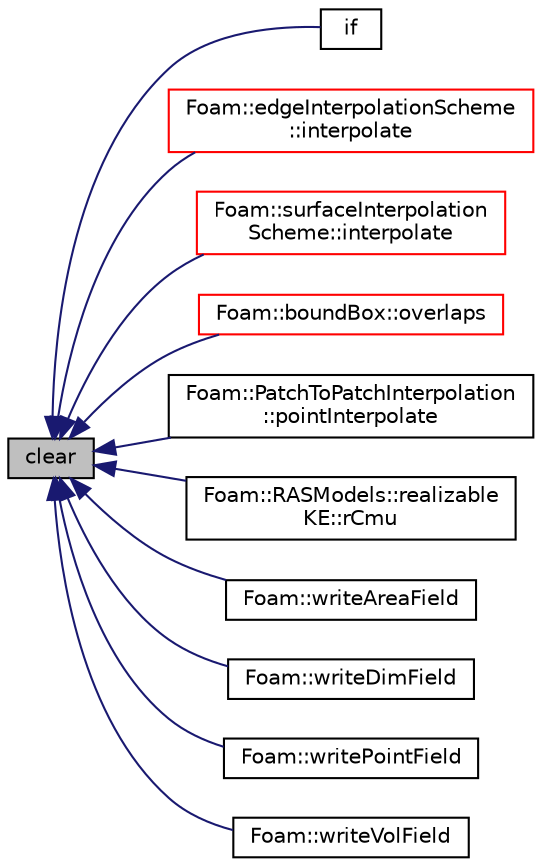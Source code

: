 digraph "clear"
{
  bgcolor="transparent";
  edge [fontname="Helvetica",fontsize="10",labelfontname="Helvetica",labelfontsize="10"];
  node [fontname="Helvetica",fontsize="10",shape=record];
  rankdir="LR";
  Node1 [label="clear",height=0.2,width=0.4,color="black", fillcolor="grey75", style="filled" fontcolor="black"];
  Node1 -> Node2 [dir="back",color="midnightblue",fontsize="10",style="solid",fontname="Helvetica"];
  Node2 [label="if",height=0.2,width=0.4,color="black",URL="$multiphase_2interFoam_2pEqn_8H.html#a1b35b764566d62366e4bb285d7493d4d"];
  Node1 -> Node3 [dir="back",color="midnightblue",fontsize="10",style="solid",fontname="Helvetica"];
  Node3 [label="Foam::edgeInterpolationScheme\l::interpolate",height=0.2,width=0.4,color="red",URL="$classFoam_1_1edgeInterpolationScheme.html#a2dec8375b032d3d8333726e8810159b6",tooltip="Return the face-interpolate of the given cell field. "];
  Node1 -> Node4 [dir="back",color="midnightblue",fontsize="10",style="solid",fontname="Helvetica"];
  Node4 [label="Foam::surfaceInterpolation\lScheme::interpolate",height=0.2,width=0.4,color="red",URL="$classFoam_1_1surfaceInterpolationScheme.html#a8dceba398ddc0c82def280a4ef7d4e42",tooltip="Return the face-interpolate of the given cell field. "];
  Node1 -> Node5 [dir="back",color="midnightblue",fontsize="10",style="solid",fontname="Helvetica"];
  Node5 [label="Foam::boundBox::overlaps",height=0.2,width=0.4,color="red",URL="$classFoam_1_1boundBox.html#ad216562f0c5ce5c494f7dde03b8faec2",tooltip="Overlaps/touches boundingBox? "];
  Node1 -> Node6 [dir="back",color="midnightblue",fontsize="10",style="solid",fontname="Helvetica"];
  Node6 [label="Foam::PatchToPatchInterpolation\l::pointInterpolate",height=0.2,width=0.4,color="black",URL="$classFoam_1_1PatchToPatchInterpolation.html#a44a1039469f7870a5363947bc3d14477"];
  Node1 -> Node7 [dir="back",color="midnightblue",fontsize="10",style="solid",fontname="Helvetica"];
  Node7 [label="Foam::RASModels::realizable\lKE::rCmu",height=0.2,width=0.4,color="black",URL="$classFoam_1_1RASModels_1_1realizableKE.html#a1068a692df4f337ad061061d4c6b380d"];
  Node1 -> Node8 [dir="back",color="midnightblue",fontsize="10",style="solid",fontname="Helvetica"];
  Node8 [label="Foam::writeAreaField",height=0.2,width=0.4,color="black",URL="$namespaceFoam.html#a13efe4641184b008656b22eb1563f236"];
  Node1 -> Node9 [dir="back",color="midnightblue",fontsize="10",style="solid",fontname="Helvetica"];
  Node9 [label="Foam::writeDimField",height=0.2,width=0.4,color="black",URL="$namespaceFoam.html#a3f24a752ad43a2bd64b58b86d90bcbac"];
  Node1 -> Node10 [dir="back",color="midnightblue",fontsize="10",style="solid",fontname="Helvetica"];
  Node10 [label="Foam::writePointField",height=0.2,width=0.4,color="black",URL="$namespaceFoam.html#af11955c089da9e52e9286da7479e9285"];
  Node1 -> Node11 [dir="back",color="midnightblue",fontsize="10",style="solid",fontname="Helvetica"];
  Node11 [label="Foam::writeVolField",height=0.2,width=0.4,color="black",URL="$namespaceFoam.html#a0a66d87efea163fa1f9abc3d2d0eba85"];
}
